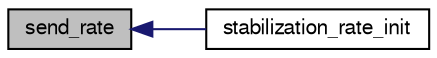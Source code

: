 digraph "send_rate"
{
  edge [fontname="FreeSans",fontsize="10",labelfontname="FreeSans",labelfontsize="10"];
  node [fontname="FreeSans",fontsize="10",shape=record];
  rankdir="LR";
  Node1 [label="send_rate",height=0.2,width=0.4,color="black", fillcolor="grey75", style="filled", fontcolor="black"];
  Node1 -> Node2 [dir="back",color="midnightblue",fontsize="10",style="solid",fontname="FreeSans"];
  Node2 [label="stabilization_rate_init",height=0.2,width=0.4,color="black", fillcolor="white", style="filled",URL="$stabilization__rate_8h.html#afe4783ecccebfb6cfe611d7f248801c2",tooltip="Initialize rate controller. "];
}
